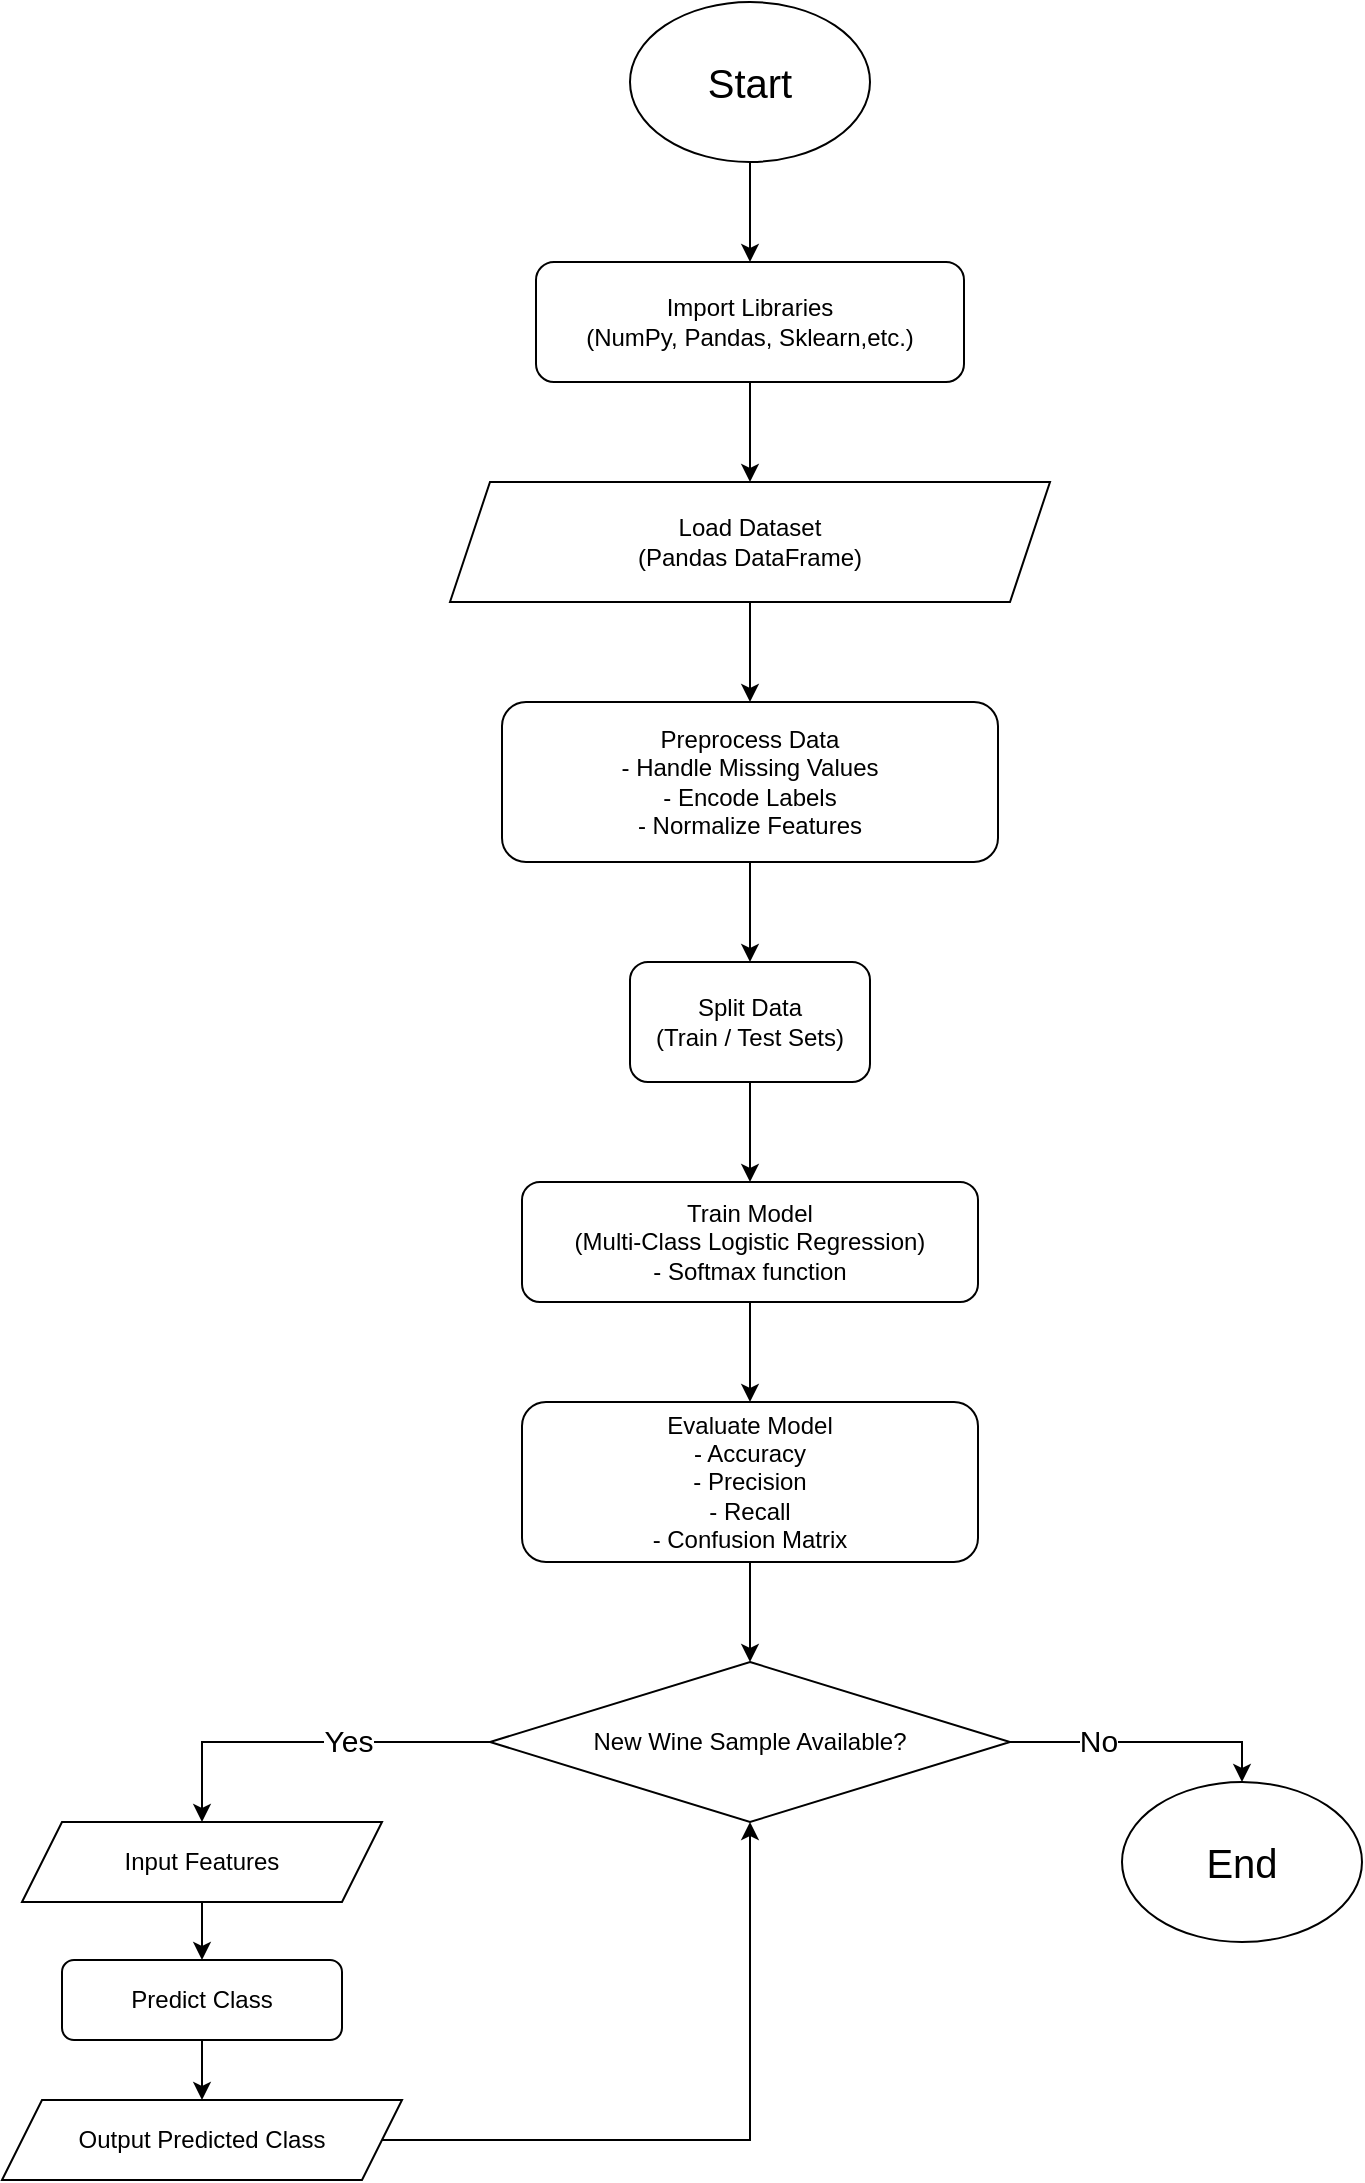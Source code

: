 <mxfile version="28.1.2">
  <diagram name="Page-1" id="tfuoeAEBD4mmMuSxaIrN">
    <mxGraphModel dx="872" dy="513" grid="1" gridSize="10" guides="1" tooltips="1" connect="1" arrows="1" fold="1" page="1" pageScale="1" pageWidth="827" pageHeight="1169" math="0" shadow="0">
      <root>
        <mxCell id="0" />
        <mxCell id="1" parent="0" />
        <mxCell id="U6E3atBSF6sxTZSdk5wr-13" value="" style="edgeStyle=orthogonalEdgeStyle;rounded=0;orthogonalLoop=1;jettySize=auto;html=1;" edge="1" parent="1" source="U6E3atBSF6sxTZSdk5wr-1" target="U6E3atBSF6sxTZSdk5wr-2">
          <mxGeometry relative="1" as="geometry" />
        </mxCell>
        <mxCell id="U6E3atBSF6sxTZSdk5wr-1" value="&lt;font style=&quot;font-size: 20px;&quot;&gt;Start&lt;/font&gt;" style="ellipse;whiteSpace=wrap;html=1;" vertex="1" parent="1">
          <mxGeometry x="354" y="41" width="120" height="80" as="geometry" />
        </mxCell>
        <mxCell id="U6E3atBSF6sxTZSdk5wr-14" value="" style="edgeStyle=orthogonalEdgeStyle;rounded=0;orthogonalLoop=1;jettySize=auto;html=1;" edge="1" parent="1" source="U6E3atBSF6sxTZSdk5wr-2" target="U6E3atBSF6sxTZSdk5wr-3">
          <mxGeometry relative="1" as="geometry" />
        </mxCell>
        <mxCell id="U6E3atBSF6sxTZSdk5wr-2" value="Import Libraries&lt;div&gt;(NumPy, Pandas, Sklearn,etc.)&lt;/div&gt;" style="rounded=1;whiteSpace=wrap;html=1;" vertex="1" parent="1">
          <mxGeometry x="307" y="171" width="214" height="60" as="geometry" />
        </mxCell>
        <mxCell id="U6E3atBSF6sxTZSdk5wr-15" value="" style="edgeStyle=orthogonalEdgeStyle;rounded=0;orthogonalLoop=1;jettySize=auto;html=1;" edge="1" parent="1" source="U6E3atBSF6sxTZSdk5wr-3" target="U6E3atBSF6sxTZSdk5wr-4">
          <mxGeometry relative="1" as="geometry" />
        </mxCell>
        <mxCell id="U6E3atBSF6sxTZSdk5wr-3" value="Load Dataset&lt;div&gt;(Pandas DataFrame)&lt;/div&gt;" style="shape=parallelogram;perimeter=parallelogramPerimeter;whiteSpace=wrap;html=1;fixedSize=1;" vertex="1" parent="1">
          <mxGeometry x="264" y="281" width="300" height="60" as="geometry" />
        </mxCell>
        <mxCell id="U6E3atBSF6sxTZSdk5wr-16" value="" style="edgeStyle=orthogonalEdgeStyle;rounded=0;orthogonalLoop=1;jettySize=auto;html=1;" edge="1" parent="1" source="U6E3atBSF6sxTZSdk5wr-4" target="U6E3atBSF6sxTZSdk5wr-5">
          <mxGeometry relative="1" as="geometry" />
        </mxCell>
        <mxCell id="U6E3atBSF6sxTZSdk5wr-4" value="Preprocess Data&lt;div&gt;- Handle Missing Values&lt;/div&gt;&lt;div&gt;- Encode Labels&lt;/div&gt;&lt;div&gt;- Normalize Features&lt;/div&gt;" style="rounded=1;whiteSpace=wrap;html=1;" vertex="1" parent="1">
          <mxGeometry x="290" y="391" width="248" height="80" as="geometry" />
        </mxCell>
        <mxCell id="U6E3atBSF6sxTZSdk5wr-17" value="" style="edgeStyle=orthogonalEdgeStyle;rounded=0;orthogonalLoop=1;jettySize=auto;html=1;" edge="1" parent="1" source="U6E3atBSF6sxTZSdk5wr-5" target="U6E3atBSF6sxTZSdk5wr-6">
          <mxGeometry relative="1" as="geometry" />
        </mxCell>
        <mxCell id="U6E3atBSF6sxTZSdk5wr-5" value="Split Data&lt;div&gt;(Train / Test Sets)&lt;/div&gt;" style="rounded=1;whiteSpace=wrap;html=1;" vertex="1" parent="1">
          <mxGeometry x="354" y="521" width="120" height="60" as="geometry" />
        </mxCell>
        <mxCell id="U6E3atBSF6sxTZSdk5wr-18" value="" style="edgeStyle=orthogonalEdgeStyle;rounded=0;orthogonalLoop=1;jettySize=auto;html=1;" edge="1" parent="1" source="U6E3atBSF6sxTZSdk5wr-6" target="U6E3atBSF6sxTZSdk5wr-7">
          <mxGeometry relative="1" as="geometry" />
        </mxCell>
        <mxCell id="U6E3atBSF6sxTZSdk5wr-6" value="Train Model&lt;div&gt;(Multi-Class Logistic Regression)&lt;/div&gt;&lt;div&gt;- Softmax function&lt;/div&gt;" style="rounded=1;whiteSpace=wrap;html=1;" vertex="1" parent="1">
          <mxGeometry x="300" y="631" width="228" height="60" as="geometry" />
        </mxCell>
        <mxCell id="U6E3atBSF6sxTZSdk5wr-19" value="" style="edgeStyle=orthogonalEdgeStyle;rounded=0;orthogonalLoop=1;jettySize=auto;html=1;" edge="1" parent="1" source="U6E3atBSF6sxTZSdk5wr-7" target="U6E3atBSF6sxTZSdk5wr-8">
          <mxGeometry relative="1" as="geometry" />
        </mxCell>
        <mxCell id="U6E3atBSF6sxTZSdk5wr-7" value="Evaluate Model&lt;div&gt;- Accuracy&lt;/div&gt;&lt;div&gt;- Precision&lt;/div&gt;&lt;div&gt;- Recall&lt;/div&gt;&lt;div&gt;- Confusion Matrix&lt;/div&gt;" style="rounded=1;whiteSpace=wrap;html=1;" vertex="1" parent="1">
          <mxGeometry x="300" y="741" width="228" height="80" as="geometry" />
        </mxCell>
        <mxCell id="U6E3atBSF6sxTZSdk5wr-20" style="edgeStyle=orthogonalEdgeStyle;rounded=0;orthogonalLoop=1;jettySize=auto;html=1;exitX=0;exitY=0.5;exitDx=0;exitDy=0;entryX=0.5;entryY=0;entryDx=0;entryDy=0;" edge="1" parent="1" source="U6E3atBSF6sxTZSdk5wr-8" target="U6E3atBSF6sxTZSdk5wr-9">
          <mxGeometry relative="1" as="geometry" />
        </mxCell>
        <mxCell id="U6E3atBSF6sxTZSdk5wr-26" value="Yes" style="edgeLabel;html=1;align=center;verticalAlign=middle;resizable=0;points=[];fontSize=15;" vertex="1" connectable="0" parent="U6E3atBSF6sxTZSdk5wr-20">
          <mxGeometry x="-0.228" y="-1" relative="1" as="geometry">
            <mxPoint as="offset" />
          </mxGeometry>
        </mxCell>
        <mxCell id="U6E3atBSF6sxTZSdk5wr-25" style="edgeStyle=orthogonalEdgeStyle;rounded=0;orthogonalLoop=1;jettySize=auto;html=1;exitX=1;exitY=0.5;exitDx=0;exitDy=0;entryX=0.5;entryY=0;entryDx=0;entryDy=0;" edge="1" parent="1" source="U6E3atBSF6sxTZSdk5wr-8" target="U6E3atBSF6sxTZSdk5wr-12">
          <mxGeometry relative="1" as="geometry" />
        </mxCell>
        <mxCell id="U6E3atBSF6sxTZSdk5wr-27" value="No" style="edgeLabel;html=1;align=center;verticalAlign=middle;resizable=0;points=[];fontSize=15;" vertex="1" connectable="0" parent="U6E3atBSF6sxTZSdk5wr-25">
          <mxGeometry x="-0.353" y="1" relative="1" as="geometry">
            <mxPoint as="offset" />
          </mxGeometry>
        </mxCell>
        <mxCell id="U6E3atBSF6sxTZSdk5wr-8" value="New Wine Sample Available?" style="rhombus;whiteSpace=wrap;html=1;" vertex="1" parent="1">
          <mxGeometry x="284" y="871" width="260" height="80" as="geometry" />
        </mxCell>
        <mxCell id="U6E3atBSF6sxTZSdk5wr-22" style="edgeStyle=orthogonalEdgeStyle;rounded=0;orthogonalLoop=1;jettySize=auto;html=1;exitX=0.5;exitY=1;exitDx=0;exitDy=0;entryX=0.5;entryY=0;entryDx=0;entryDy=0;" edge="1" parent="1" source="U6E3atBSF6sxTZSdk5wr-9" target="U6E3atBSF6sxTZSdk5wr-10">
          <mxGeometry relative="1" as="geometry" />
        </mxCell>
        <mxCell id="U6E3atBSF6sxTZSdk5wr-9" value="Input Features" style="shape=parallelogram;perimeter=parallelogramPerimeter;whiteSpace=wrap;html=1;fixedSize=1;" vertex="1" parent="1">
          <mxGeometry x="50" y="951" width="180" height="40" as="geometry" />
        </mxCell>
        <mxCell id="U6E3atBSF6sxTZSdk5wr-23" value="" style="edgeStyle=orthogonalEdgeStyle;rounded=0;orthogonalLoop=1;jettySize=auto;html=1;" edge="1" parent="1" source="U6E3atBSF6sxTZSdk5wr-10" target="U6E3atBSF6sxTZSdk5wr-11">
          <mxGeometry relative="1" as="geometry" />
        </mxCell>
        <mxCell id="U6E3atBSF6sxTZSdk5wr-10" value="Predict Class" style="rounded=1;whiteSpace=wrap;html=1;" vertex="1" parent="1">
          <mxGeometry x="70" y="1020" width="140" height="40" as="geometry" />
        </mxCell>
        <mxCell id="U6E3atBSF6sxTZSdk5wr-24" style="edgeStyle=orthogonalEdgeStyle;rounded=0;orthogonalLoop=1;jettySize=auto;html=1;exitX=1;exitY=0.5;exitDx=0;exitDy=0;entryX=0.5;entryY=1;entryDx=0;entryDy=0;" edge="1" parent="1" source="U6E3atBSF6sxTZSdk5wr-11" target="U6E3atBSF6sxTZSdk5wr-8">
          <mxGeometry relative="1" as="geometry" />
        </mxCell>
        <mxCell id="U6E3atBSF6sxTZSdk5wr-11" value="Output Predicted Class" style="shape=parallelogram;perimeter=parallelogramPerimeter;whiteSpace=wrap;html=1;fixedSize=1;" vertex="1" parent="1">
          <mxGeometry x="40" y="1090" width="200" height="40" as="geometry" />
        </mxCell>
        <mxCell id="U6E3atBSF6sxTZSdk5wr-12" value="&lt;font style=&quot;font-size: 20px;&quot;&gt;End&lt;/font&gt;" style="ellipse;whiteSpace=wrap;html=1;" vertex="1" parent="1">
          <mxGeometry x="600" y="931" width="120" height="80" as="geometry" />
        </mxCell>
      </root>
    </mxGraphModel>
  </diagram>
</mxfile>
